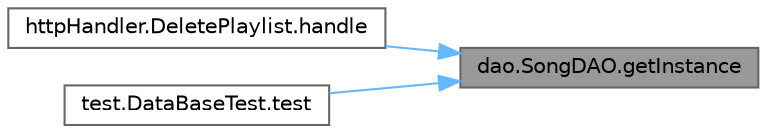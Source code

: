 digraph "dao.SongDAO.getInstance"
{
 // LATEX_PDF_SIZE
  bgcolor="transparent";
  edge [fontname=Helvetica,fontsize=10,labelfontname=Helvetica,labelfontsize=10];
  node [fontname=Helvetica,fontsize=10,shape=box,height=0.2,width=0.4];
  rankdir="RL";
  Node1 [label="dao.SongDAO.getInstance",height=0.2,width=0.4,color="gray40", fillcolor="grey60", style="filled", fontcolor="black",tooltip=" "];
  Node1 -> Node2 [dir="back",color="steelblue1",style="solid"];
  Node2 [label="httpHandler.DeletePlaylist.handle",height=0.2,width=0.4,color="grey40", fillcolor="white", style="filled",URL="$classhttp_handler_1_1_delete_playlist.html#a761680858dacd7a598fa0f9a3df97c10",tooltip=" "];
  Node1 -> Node3 [dir="back",color="steelblue1",style="solid"];
  Node3 [label="test.DataBaseTest.test",height=0.2,width=0.4,color="grey40", fillcolor="white", style="filled",URL="$classtest_1_1_data_base_test.html#accdc7f1950248aee8f7c28a72c798bee",tooltip=" "];
}
